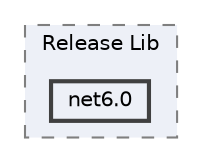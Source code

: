 digraph "Client/obj/Release Lib/net6.0"
{
 // LATEX_PDF_SIZE
  bgcolor="transparent";
  edge [fontname=Helvetica,fontsize=10,labelfontname=Helvetica,labelfontsize=10];
  node [fontname=Helvetica,fontsize=10,shape=box,height=0.2,width=0.4];
  compound=true
  subgraph clusterdir_73a91c6a8aec71a52eface8e9de0dc39 {
    graph [ bgcolor="#edf0f7", pencolor="grey50", label="Release Lib", fontname=Helvetica,fontsize=10 style="filled,dashed", URL="dir_73a91c6a8aec71a52eface8e9de0dc39.html",tooltip=""]
  dir_7c93ef29538f9213035c7a0a7bf84374 [label="net6.0", fillcolor="#edf0f7", color="grey25", style="filled,bold", URL="dir_7c93ef29538f9213035c7a0a7bf84374.html",tooltip=""];
  }
}
